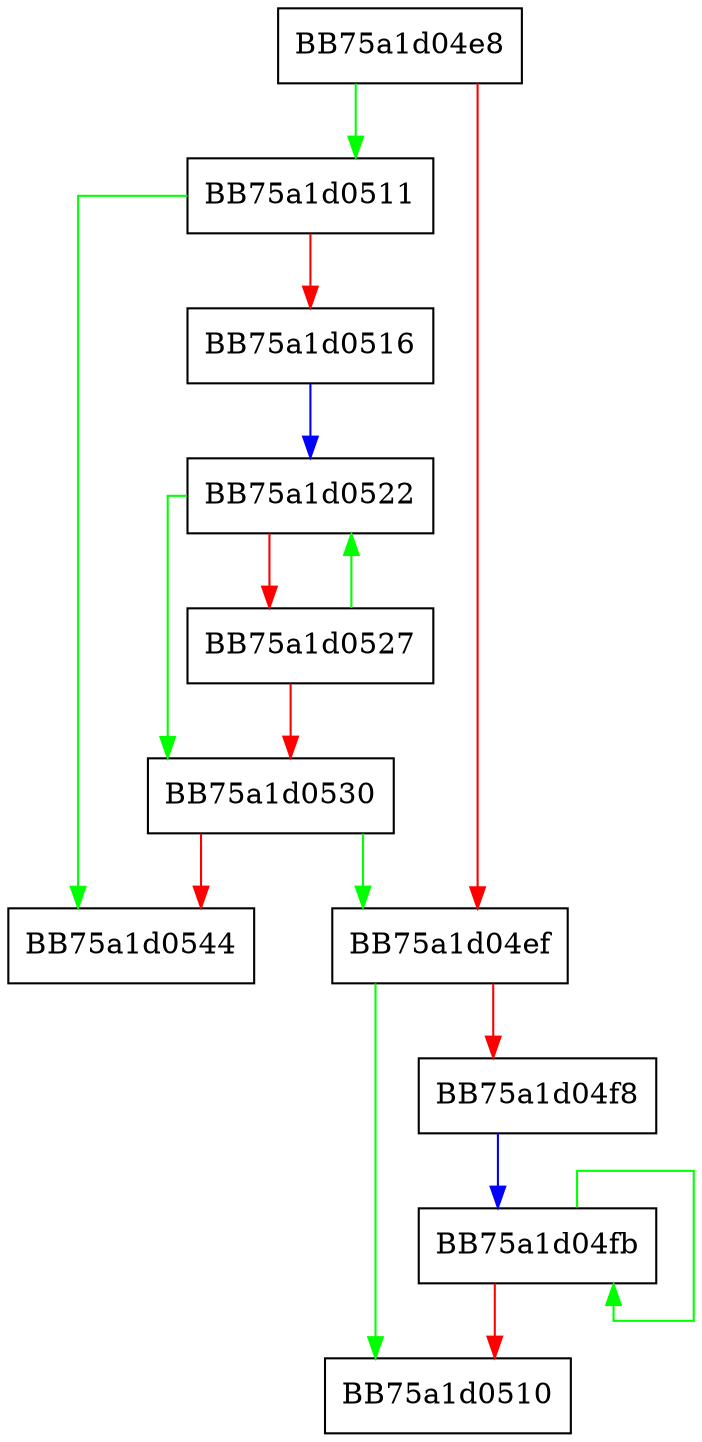 digraph hashStr {
  node [shape="box"];
  graph [splines=ortho];
  BB75a1d04e8 -> BB75a1d0511 [color="green"];
  BB75a1d04e8 -> BB75a1d04ef [color="red"];
  BB75a1d04ef -> BB75a1d0510 [color="green"];
  BB75a1d04ef -> BB75a1d04f8 [color="red"];
  BB75a1d04f8 -> BB75a1d04fb [color="blue"];
  BB75a1d04fb -> BB75a1d04fb [color="green"];
  BB75a1d04fb -> BB75a1d0510 [color="red"];
  BB75a1d0511 -> BB75a1d0544 [color="green"];
  BB75a1d0511 -> BB75a1d0516 [color="red"];
  BB75a1d0516 -> BB75a1d0522 [color="blue"];
  BB75a1d0522 -> BB75a1d0530 [color="green"];
  BB75a1d0522 -> BB75a1d0527 [color="red"];
  BB75a1d0527 -> BB75a1d0522 [color="green"];
  BB75a1d0527 -> BB75a1d0530 [color="red"];
  BB75a1d0530 -> BB75a1d04ef [color="green"];
  BB75a1d0530 -> BB75a1d0544 [color="red"];
}